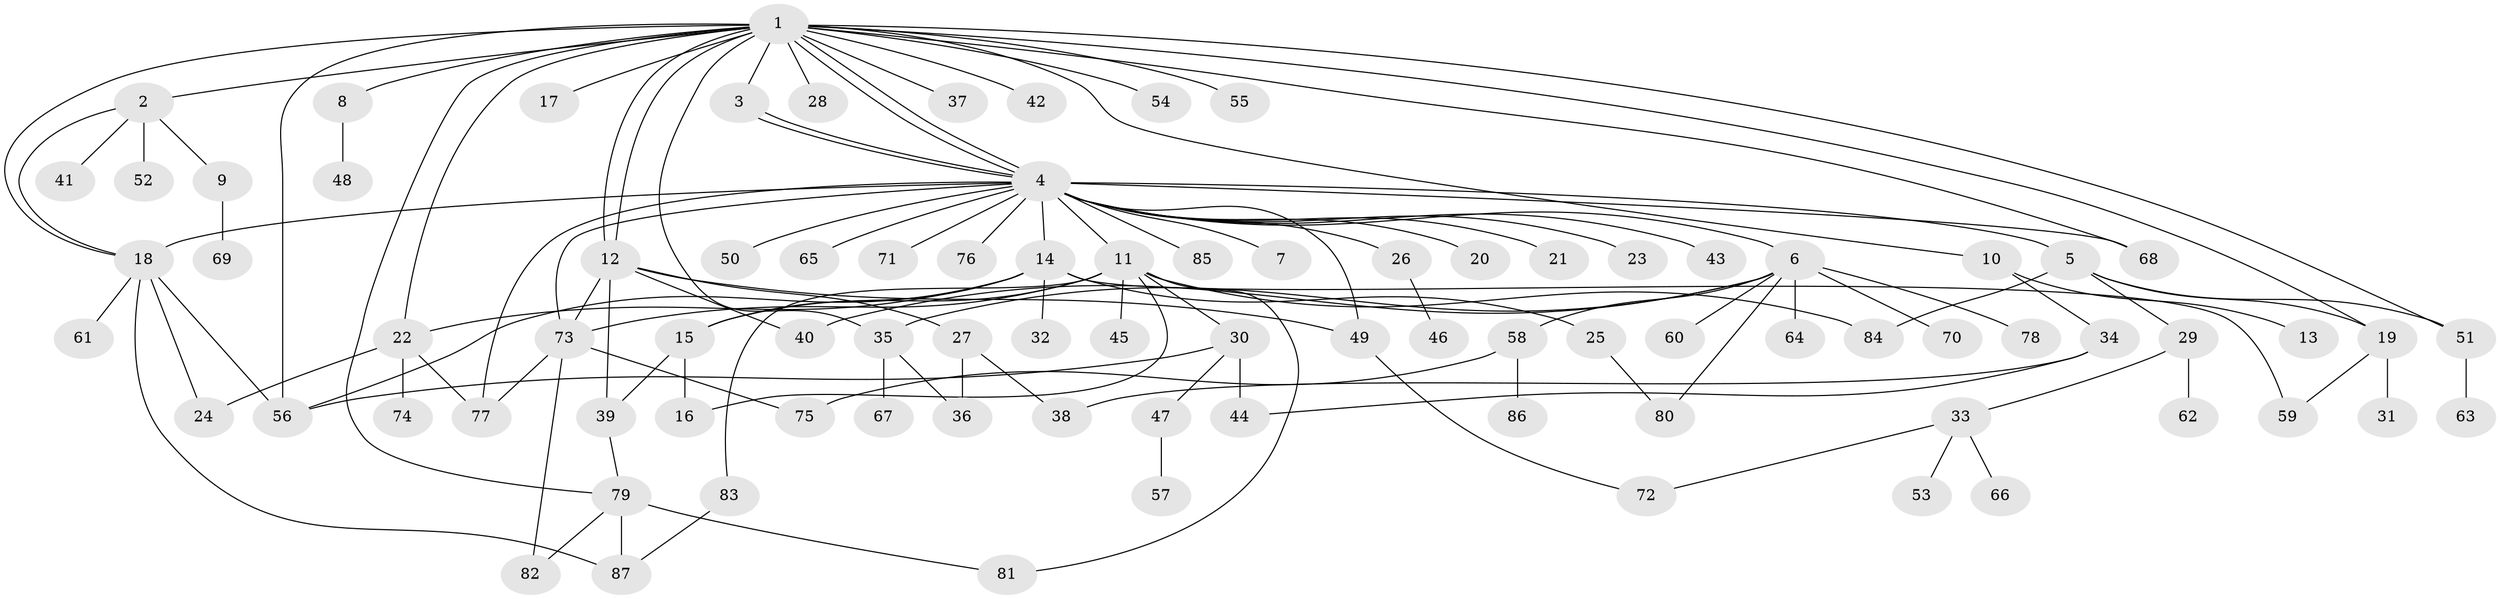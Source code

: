 // coarse degree distribution, {19: 0.016129032258064516, 4: 0.08064516129032258, 2: 0.16129032258064516, 21: 0.016129032258064516, 5: 0.04838709677419355, 9: 0.03225806451612903, 1: 0.46774193548387094, 7: 0.016129032258064516, 6: 0.04838709677419355, 3: 0.11290322580645161}
// Generated by graph-tools (version 1.1) at 2025/50/03/04/25 22:50:24]
// undirected, 87 vertices, 123 edges
graph export_dot {
  node [color=gray90,style=filled];
  1;
  2;
  3;
  4;
  5;
  6;
  7;
  8;
  9;
  10;
  11;
  12;
  13;
  14;
  15;
  16;
  17;
  18;
  19;
  20;
  21;
  22;
  23;
  24;
  25;
  26;
  27;
  28;
  29;
  30;
  31;
  32;
  33;
  34;
  35;
  36;
  37;
  38;
  39;
  40;
  41;
  42;
  43;
  44;
  45;
  46;
  47;
  48;
  49;
  50;
  51;
  52;
  53;
  54;
  55;
  56;
  57;
  58;
  59;
  60;
  61;
  62;
  63;
  64;
  65;
  66;
  67;
  68;
  69;
  70;
  71;
  72;
  73;
  74;
  75;
  76;
  77;
  78;
  79;
  80;
  81;
  82;
  83;
  84;
  85;
  86;
  87;
  1 -- 2;
  1 -- 3;
  1 -- 4;
  1 -- 4;
  1 -- 8;
  1 -- 10;
  1 -- 12;
  1 -- 12;
  1 -- 17;
  1 -- 18;
  1 -- 19;
  1 -- 22;
  1 -- 28;
  1 -- 35;
  1 -- 37;
  1 -- 42;
  1 -- 51;
  1 -- 54;
  1 -- 55;
  1 -- 56;
  1 -- 68;
  1 -- 79;
  2 -- 9;
  2 -- 18;
  2 -- 41;
  2 -- 52;
  3 -- 4;
  3 -- 4;
  4 -- 5;
  4 -- 6;
  4 -- 7;
  4 -- 11;
  4 -- 14;
  4 -- 18;
  4 -- 20;
  4 -- 21;
  4 -- 23;
  4 -- 26;
  4 -- 43;
  4 -- 49;
  4 -- 50;
  4 -- 65;
  4 -- 68;
  4 -- 71;
  4 -- 73;
  4 -- 76;
  4 -- 77;
  4 -- 85;
  5 -- 19;
  5 -- 29;
  5 -- 51;
  5 -- 84;
  6 -- 35;
  6 -- 40;
  6 -- 58;
  6 -- 60;
  6 -- 64;
  6 -- 70;
  6 -- 78;
  6 -- 80;
  8 -- 48;
  9 -- 69;
  10 -- 13;
  10 -- 34;
  11 -- 15;
  11 -- 16;
  11 -- 30;
  11 -- 45;
  11 -- 73;
  11 -- 81;
  11 -- 83;
  11 -- 84;
  12 -- 27;
  12 -- 39;
  12 -- 40;
  12 -- 49;
  12 -- 73;
  14 -- 15;
  14 -- 22;
  14 -- 25;
  14 -- 32;
  14 -- 56;
  14 -- 59;
  15 -- 16;
  15 -- 39;
  18 -- 24;
  18 -- 56;
  18 -- 61;
  18 -- 87;
  19 -- 31;
  19 -- 59;
  22 -- 24;
  22 -- 74;
  22 -- 77;
  25 -- 80;
  26 -- 46;
  27 -- 36;
  27 -- 38;
  29 -- 33;
  29 -- 62;
  30 -- 44;
  30 -- 47;
  30 -- 56;
  33 -- 53;
  33 -- 66;
  33 -- 72;
  34 -- 38;
  34 -- 44;
  35 -- 36;
  35 -- 67;
  39 -- 79;
  47 -- 57;
  49 -- 72;
  51 -- 63;
  58 -- 75;
  58 -- 86;
  73 -- 75;
  73 -- 77;
  73 -- 82;
  79 -- 81;
  79 -- 82;
  79 -- 87;
  83 -- 87;
}
